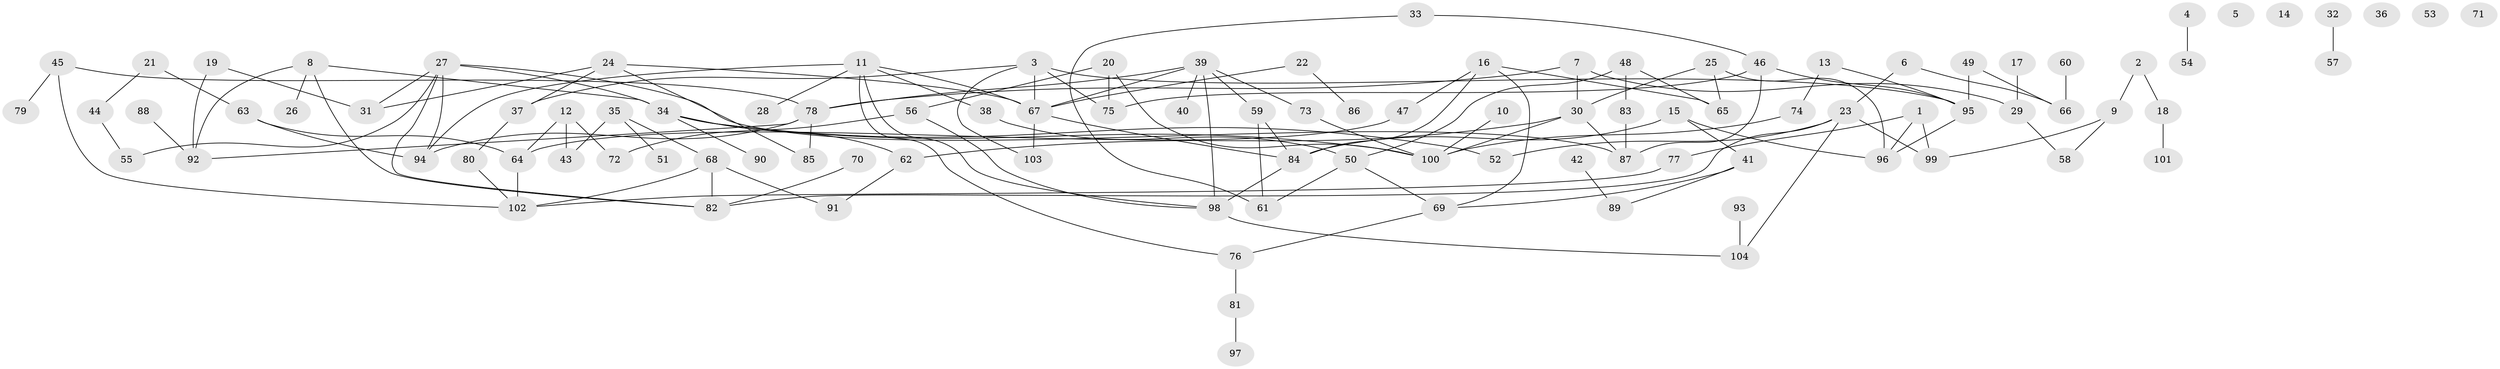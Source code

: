 // Generated by graph-tools (version 1.1) at 2025/39/03/09/25 04:39:04]
// undirected, 104 vertices, 140 edges
graph export_dot {
graph [start="1"]
  node [color=gray90,style=filled];
  1;
  2;
  3;
  4;
  5;
  6;
  7;
  8;
  9;
  10;
  11;
  12;
  13;
  14;
  15;
  16;
  17;
  18;
  19;
  20;
  21;
  22;
  23;
  24;
  25;
  26;
  27;
  28;
  29;
  30;
  31;
  32;
  33;
  34;
  35;
  36;
  37;
  38;
  39;
  40;
  41;
  42;
  43;
  44;
  45;
  46;
  47;
  48;
  49;
  50;
  51;
  52;
  53;
  54;
  55;
  56;
  57;
  58;
  59;
  60;
  61;
  62;
  63;
  64;
  65;
  66;
  67;
  68;
  69;
  70;
  71;
  72;
  73;
  74;
  75;
  76;
  77;
  78;
  79;
  80;
  81;
  82;
  83;
  84;
  85;
  86;
  87;
  88;
  89;
  90;
  91;
  92;
  93;
  94;
  95;
  96;
  97;
  98;
  99;
  100;
  101;
  102;
  103;
  104;
  1 -- 77;
  1 -- 96;
  1 -- 99;
  2 -- 9;
  2 -- 18;
  3 -- 37;
  3 -- 67;
  3 -- 75;
  3 -- 95;
  3 -- 103;
  4 -- 54;
  6 -- 23;
  6 -- 66;
  7 -- 29;
  7 -- 30;
  7 -- 78;
  8 -- 26;
  8 -- 34;
  8 -- 82;
  8 -- 92;
  9 -- 58;
  9 -- 99;
  10 -- 100;
  11 -- 28;
  11 -- 38;
  11 -- 67;
  11 -- 76;
  11 -- 94;
  11 -- 98;
  12 -- 43;
  12 -- 64;
  12 -- 72;
  13 -- 74;
  13 -- 95;
  15 -- 41;
  15 -- 84;
  15 -- 96;
  16 -- 47;
  16 -- 65;
  16 -- 69;
  16 -- 84;
  17 -- 29;
  18 -- 101;
  19 -- 31;
  19 -- 92;
  20 -- 56;
  20 -- 75;
  20 -- 100;
  21 -- 44;
  21 -- 63;
  22 -- 67;
  22 -- 86;
  23 -- 52;
  23 -- 82;
  23 -- 99;
  23 -- 104;
  24 -- 31;
  24 -- 37;
  24 -- 67;
  24 -- 85;
  25 -- 30;
  25 -- 65;
  25 -- 96;
  27 -- 31;
  27 -- 34;
  27 -- 55;
  27 -- 82;
  27 -- 87;
  27 -- 94;
  29 -- 58;
  30 -- 62;
  30 -- 87;
  30 -- 100;
  32 -- 57;
  33 -- 46;
  33 -- 61;
  34 -- 52;
  34 -- 62;
  34 -- 90;
  34 -- 100;
  35 -- 43;
  35 -- 51;
  35 -- 68;
  37 -- 80;
  38 -- 50;
  39 -- 40;
  39 -- 59;
  39 -- 67;
  39 -- 73;
  39 -- 78;
  39 -- 98;
  41 -- 69;
  41 -- 89;
  42 -- 89;
  44 -- 55;
  45 -- 78;
  45 -- 79;
  45 -- 102;
  46 -- 75;
  46 -- 87;
  46 -- 95;
  47 -- 64;
  48 -- 50;
  48 -- 65;
  48 -- 83;
  49 -- 66;
  49 -- 95;
  50 -- 61;
  50 -- 69;
  56 -- 72;
  56 -- 98;
  59 -- 61;
  59 -- 84;
  60 -- 66;
  62 -- 91;
  63 -- 64;
  63 -- 94;
  64 -- 102;
  67 -- 84;
  67 -- 103;
  68 -- 82;
  68 -- 91;
  68 -- 102;
  69 -- 76;
  70 -- 82;
  73 -- 100;
  74 -- 100;
  76 -- 81;
  77 -- 102;
  78 -- 85;
  78 -- 92;
  78 -- 94;
  80 -- 102;
  81 -- 97;
  83 -- 87;
  84 -- 98;
  88 -- 92;
  93 -- 104;
  95 -- 96;
  98 -- 104;
}
